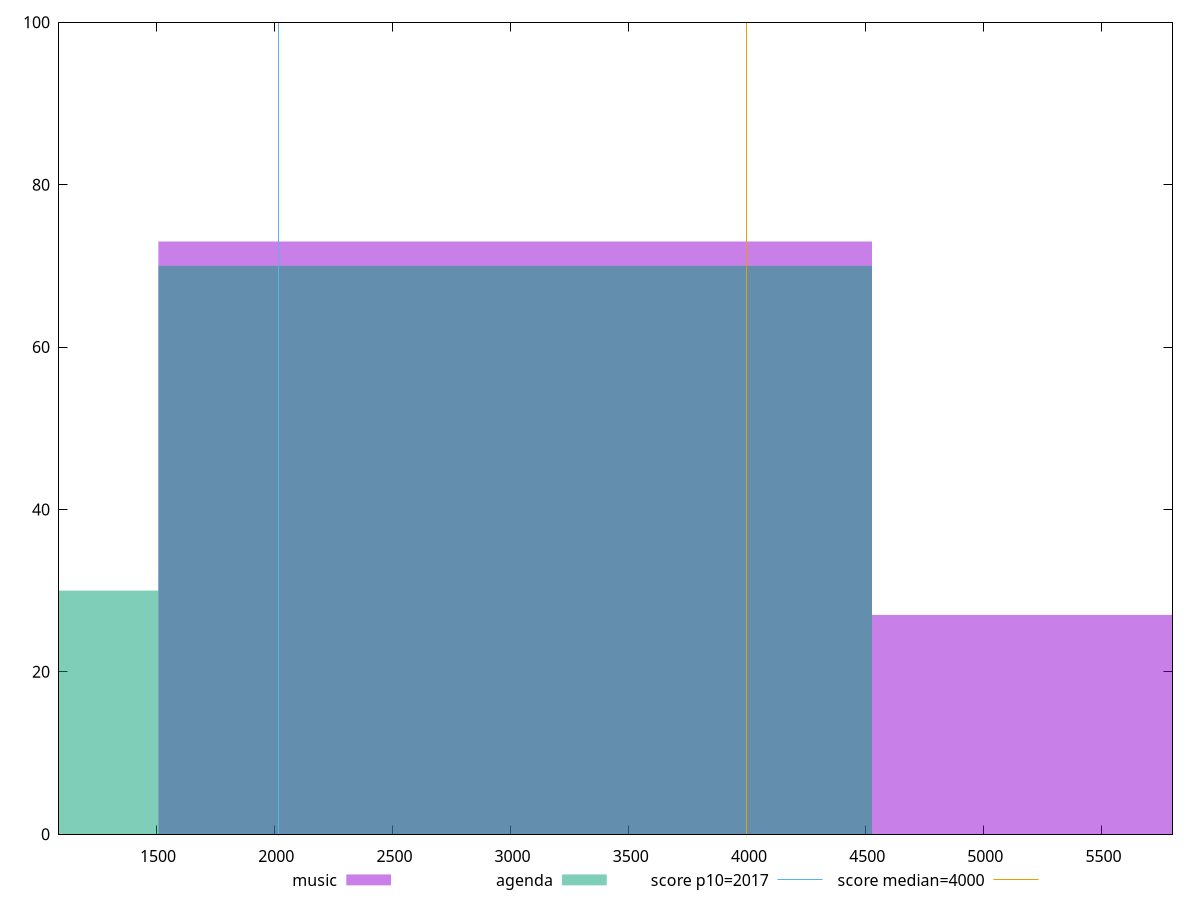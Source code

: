 reset

$music <<EOF
3019.374232700694 73
6038.748465401388 27
EOF

$agenda <<EOF
3019.374232700694 70
0 30
EOF

set key outside below
set boxwidth 3019.374232700694
set xrange [1089.296:5800.371999999991]
set yrange [0:100]
set trange [0:100]
set style fill transparent solid 0.5 noborder

set parametric
set terminal svg size 640, 500 enhanced background rgb 'white'
set output "report/report_00029_2021-02-24T13-36-40.390Z/mainthread-work-breakdown/comparison/histogram/0_vs_1.svg"

plot $music title "music" with boxes, \
     $agenda title "agenda" with boxes, \
     2017,t title "score p10=2017", \
     4000,t title "score median=4000"

reset

